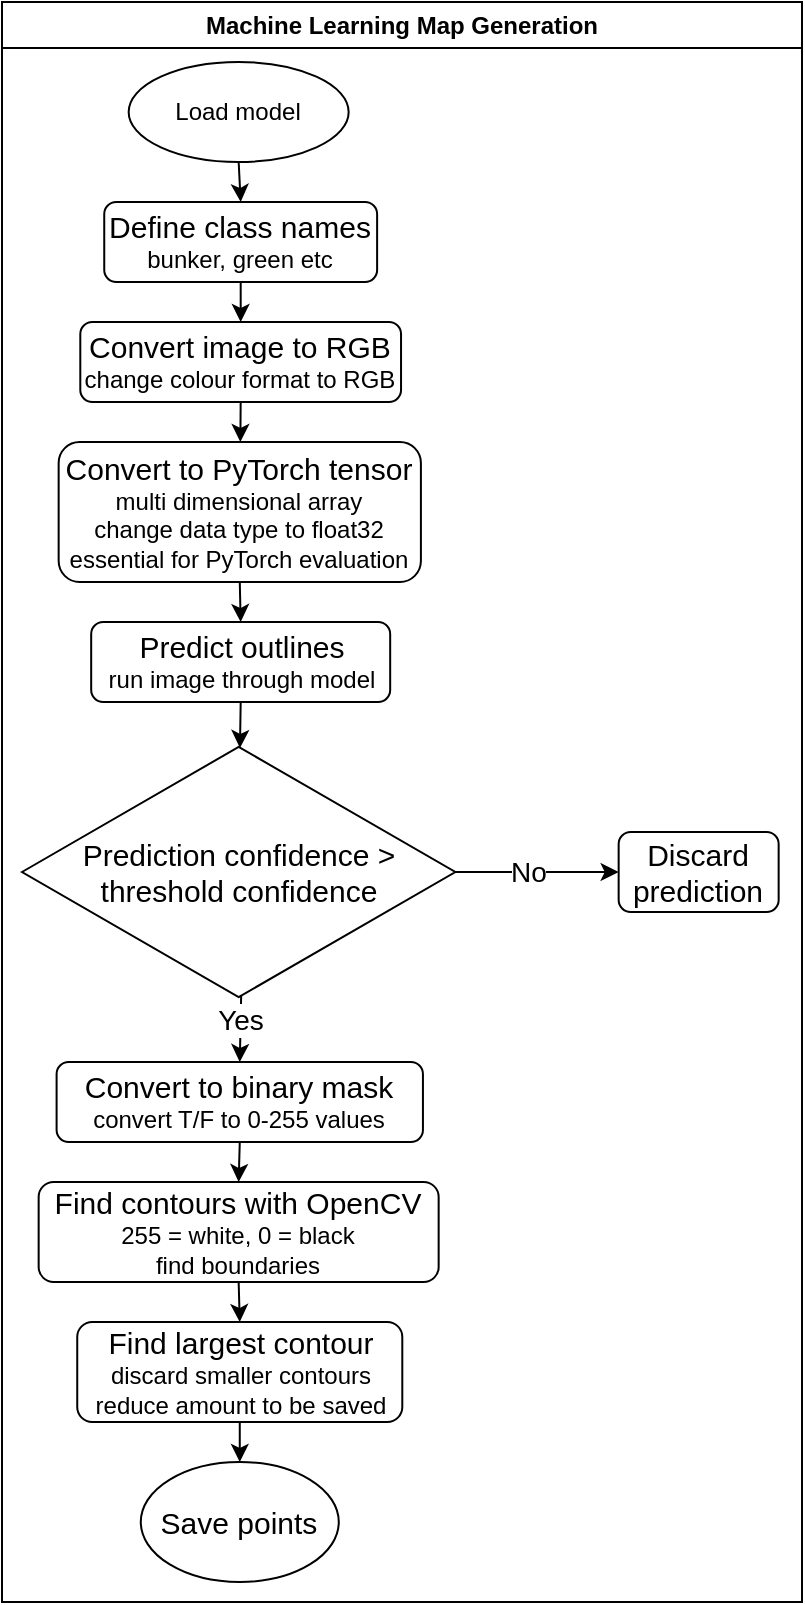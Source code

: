 <mxfile version="27.1.1">
  <diagram name="Page-1" id="HRGJyEPGa_MsWdXGEaco">
    <mxGraphModel dx="1424" dy="802" grid="1" gridSize="10" guides="1" tooltips="1" connect="1" arrows="1" fold="1" page="1" pageScale="1" pageWidth="850" pageHeight="1100" math="0" shadow="0">
      <root>
        <mxCell id="0" />
        <mxCell id="1" parent="0" />
        <mxCell id="yIRdzj23Edwq_WL7bTfc-16" value="Machine Learning Map Generation" style="swimlane;whiteSpace=wrap;html=1;" parent="1" vertex="1">
          <mxGeometry x="80" y="140" width="400" height="800" as="geometry">
            <mxRectangle x="150" y="110" width="270" height="30" as="alternateBounds" />
          </mxGeometry>
        </mxCell>
        <mxCell id="yIRdzj23Edwq_WL7bTfc-58" value="Load model" style="ellipse;whiteSpace=wrap;html=1;" parent="yIRdzj23Edwq_WL7bTfc-16" vertex="1">
          <mxGeometry x="63.33" y="30" width="110" height="50" as="geometry" />
        </mxCell>
        <mxCell id="yIRdzj23Edwq_WL7bTfc-59" value="&lt;div&gt;&lt;font style=&quot;font-size: 15px;&quot;&gt;Convert image to RGB&lt;/font&gt;&lt;/div&gt;change colour format to RGB" style="rounded=1;whiteSpace=wrap;html=1;" parent="yIRdzj23Edwq_WL7bTfc-16" vertex="1">
          <mxGeometry x="39.15" y="160" width="160.37" height="40" as="geometry" />
        </mxCell>
        <mxCell id="yIRdzj23Edwq_WL7bTfc-68" value="&lt;div&gt;&lt;font style=&quot;font-size: 15px;&quot;&gt;Convert to PyTorch tensor&lt;/font&gt;&lt;/div&gt;&lt;div&gt;multi dimensional array&lt;/div&gt;&lt;div&gt;change data type to float32&lt;/div&gt;&lt;div&gt;essential for PyTorch evaluation&lt;/div&gt;" style="rounded=1;whiteSpace=wrap;html=1;" parent="yIRdzj23Edwq_WL7bTfc-16" vertex="1">
          <mxGeometry x="28.33" y="220" width="181.12" height="70" as="geometry" />
        </mxCell>
        <mxCell id="yIRdzj23Edwq_WL7bTfc-67" value="&lt;div&gt;&lt;font style=&quot;font-size: 15px;&quot;&gt;Predict outlines&lt;/font&gt;&lt;/div&gt;&lt;div&gt;run image through model&lt;/div&gt;" style="rounded=1;whiteSpace=wrap;html=1;" parent="yIRdzj23Edwq_WL7bTfc-16" vertex="1">
          <mxGeometry x="44.59" y="310" width="149.5" height="40" as="geometry" />
        </mxCell>
        <mxCell id="yIRdzj23Edwq_WL7bTfc-66" value="&lt;div&gt;&lt;font style=&quot;font-size: 15px;&quot;&gt;Define class names&lt;/font&gt;&lt;/div&gt;bunker, green etc" style="rounded=1;whiteSpace=wrap;html=1;" parent="yIRdzj23Edwq_WL7bTfc-16" vertex="1">
          <mxGeometry x="51.12" y="100" width="136.44" height="40" as="geometry" />
        </mxCell>
        <mxCell id="yIRdzj23Edwq_WL7bTfc-69" value="" style="endArrow=classic;html=1;rounded=0;exitX=0.5;exitY=1;exitDx=0;exitDy=0;entryX=0.5;entryY=0;entryDx=0;entryDy=0;" parent="yIRdzj23Edwq_WL7bTfc-16" source="yIRdzj23Edwq_WL7bTfc-58" target="yIRdzj23Edwq_WL7bTfc-66" edge="1">
          <mxGeometry width="50" height="50" relative="1" as="geometry">
            <mxPoint x="94.33" y="380" as="sourcePoint" />
            <mxPoint x="144.33" y="330" as="targetPoint" />
          </mxGeometry>
        </mxCell>
        <mxCell id="yIRdzj23Edwq_WL7bTfc-70" value="" style="endArrow=classic;html=1;rounded=0;exitX=0.5;exitY=1;exitDx=0;exitDy=0;entryX=0.5;entryY=0;entryDx=0;entryDy=0;" parent="yIRdzj23Edwq_WL7bTfc-16" source="yIRdzj23Edwq_WL7bTfc-66" target="yIRdzj23Edwq_WL7bTfc-59" edge="1">
          <mxGeometry width="50" height="50" relative="1" as="geometry">
            <mxPoint x="119.34" y="150" as="sourcePoint" />
            <mxPoint x="144.33" y="340" as="targetPoint" />
          </mxGeometry>
        </mxCell>
        <mxCell id="yIRdzj23Edwq_WL7bTfc-71" value="" style="endArrow=classic;html=1;rounded=0;exitX=0.5;exitY=1;exitDx=0;exitDy=0;" parent="yIRdzj23Edwq_WL7bTfc-16" source="yIRdzj23Edwq_WL7bTfc-59" target="yIRdzj23Edwq_WL7bTfc-68" edge="1">
          <mxGeometry width="50" height="50" relative="1" as="geometry">
            <mxPoint x="119.335" y="280" as="sourcePoint" />
            <mxPoint x="144.33" y="420" as="targetPoint" />
          </mxGeometry>
        </mxCell>
        <mxCell id="yIRdzj23Edwq_WL7bTfc-72" value="" style="endArrow=classic;html=1;rounded=0;exitX=0.5;exitY=1;exitDx=0;exitDy=0;entryX=0.5;entryY=0;entryDx=0;entryDy=0;" parent="yIRdzj23Edwq_WL7bTfc-16" source="yIRdzj23Edwq_WL7bTfc-68" target="yIRdzj23Edwq_WL7bTfc-67" edge="1">
          <mxGeometry width="50" height="50" relative="1" as="geometry">
            <mxPoint x="94.33" y="470" as="sourcePoint" />
            <mxPoint x="144.33" y="420" as="targetPoint" />
          </mxGeometry>
        </mxCell>
        <mxCell id="yIRdzj23Edwq_WL7bTfc-73" value="" style="endArrow=classic;html=1;rounded=0;exitX=0.5;exitY=1;exitDx=0;exitDy=0;entryX=0.503;entryY=0.023;entryDx=0;entryDy=0;entryPerimeter=0;" parent="yIRdzj23Edwq_WL7bTfc-16" source="yIRdzj23Edwq_WL7bTfc-67" target="TKAaeQjVlTHLiYXkb0am-1" edge="1">
          <mxGeometry width="50" height="50" relative="1" as="geometry">
            <mxPoint x="94.33" y="470" as="sourcePoint" />
            <mxPoint x="119.34" y="370" as="targetPoint" />
          </mxGeometry>
        </mxCell>
        <mxCell id="yIRdzj23Edwq_WL7bTfc-83" value="&lt;div&gt;&lt;font style=&quot;font-size: 15px;&quot;&gt;Convert to binary mask&lt;/font&gt;&lt;/div&gt;&lt;div&gt;&lt;font&gt;convert T/F to 0-255 values&lt;/font&gt;&lt;/div&gt;" style="rounded=1;whiteSpace=wrap;html=1;" parent="yIRdzj23Edwq_WL7bTfc-16" vertex="1">
          <mxGeometry x="27.3" y="530" width="183.17" height="40" as="geometry" />
        </mxCell>
        <mxCell id="yIRdzj23Edwq_WL7bTfc-85" value="" style="endArrow=classic;html=1;rounded=0;entryX=0.5;entryY=0;entryDx=0;entryDy=0;exitX=0.506;exitY=0.954;exitDx=0;exitDy=0;exitPerimeter=0;" parent="yIRdzj23Edwq_WL7bTfc-16" source="TKAaeQjVlTHLiYXkb0am-1" target="yIRdzj23Edwq_WL7bTfc-83" edge="1">
          <mxGeometry width="50" height="50" relative="1" as="geometry">
            <mxPoint x="128.33" y="520" as="sourcePoint" />
            <mxPoint x="307.71" y="400" as="targetPoint" />
          </mxGeometry>
        </mxCell>
        <mxCell id="yIRdzj23Edwq_WL7bTfc-86" value="&lt;font style=&quot;font-size: 14px;&quot;&gt;Yes&lt;/font&gt;" style="edgeLabel;html=1;align=center;verticalAlign=middle;resizable=0;points=[];" parent="yIRdzj23Edwq_WL7bTfc-85" vertex="1" connectable="0">
          <mxGeometry x="-0.2" y="-1" relative="1" as="geometry">
            <mxPoint as="offset" />
          </mxGeometry>
        </mxCell>
        <mxCell id="yIRdzj23Edwq_WL7bTfc-90" value="&lt;font style=&quot;font-size: 15px;&quot;&gt;Discard prediction&lt;/font&gt;" style="rounded=1;whiteSpace=wrap;html=1;" parent="yIRdzj23Edwq_WL7bTfc-16" vertex="1">
          <mxGeometry x="308.33" y="415" width="80" height="40" as="geometry" />
        </mxCell>
        <mxCell id="yIRdzj23Edwq_WL7bTfc-93" value="" style="endArrow=classic;html=1;rounded=0;entryX=0;entryY=0.5;entryDx=0;entryDy=0;exitX=0.988;exitY=0.5;exitDx=0;exitDy=0;exitPerimeter=0;" parent="yIRdzj23Edwq_WL7bTfc-16" source="TKAaeQjVlTHLiYXkb0am-1" target="yIRdzj23Edwq_WL7bTfc-90" edge="1">
          <mxGeometry width="50" height="50" relative="1" as="geometry">
            <mxPoint x="230" y="470" as="sourcePoint" />
            <mxPoint x="309.41" y="470" as="targetPoint" />
          </mxGeometry>
        </mxCell>
        <mxCell id="yIRdzj23Edwq_WL7bTfc-96" value="&lt;font style=&quot;font-size: 14px;&quot;&gt;No&lt;/font&gt;" style="edgeLabel;html=1;align=center;verticalAlign=middle;resizable=0;points=[];" parent="yIRdzj23Edwq_WL7bTfc-93" vertex="1" connectable="0">
          <mxGeometry x="-0.097" y="3" relative="1" as="geometry">
            <mxPoint x="1" y="3" as="offset" />
          </mxGeometry>
        </mxCell>
        <mxCell id="TKAaeQjVlTHLiYXkb0am-1" value="&lt;font style=&quot;font-size: 15px;&quot;&gt;Prediction confidence &amp;gt; threshold confidence&lt;/font&gt;" style="html=1;whiteSpace=wrap;aspect=fixed;shape=isoRectangle;" vertex="1" parent="yIRdzj23Edwq_WL7bTfc-16">
          <mxGeometry x="10" y="370" width="216.67" height="130" as="geometry" />
        </mxCell>
        <mxCell id="yIRdzj23Edwq_WL7bTfc-92" value="&lt;div&gt;&lt;font style=&quot;font-size: 15px;&quot;&gt;Find largest contour&lt;/font&gt;&lt;/div&gt;&lt;div&gt;&lt;font&gt;discard smaller contours&lt;/font&gt;&lt;/div&gt;&lt;div&gt;&lt;font&gt;reduce amount to be saved&lt;/font&gt;&lt;/div&gt;" style="rounded=1;whiteSpace=wrap;html=1;" parent="yIRdzj23Edwq_WL7bTfc-16" vertex="1">
          <mxGeometry x="37.62" y="660" width="162.53" height="50" as="geometry" />
        </mxCell>
        <mxCell id="yIRdzj23Edwq_WL7bTfc-84" value="&lt;div&gt;&lt;font style=&quot;font-size: 15px;&quot;&gt;Find contours with OpenCV&lt;/font&gt;&lt;/div&gt;&lt;div&gt;255 = white, 0 = black&lt;/div&gt;&lt;div&gt;find boundaries&lt;/div&gt;" style="rounded=1;whiteSpace=wrap;html=1;" parent="yIRdzj23Edwq_WL7bTfc-16" vertex="1">
          <mxGeometry x="18.33" y="590" width="200" height="50" as="geometry" />
        </mxCell>
        <mxCell id="yIRdzj23Edwq_WL7bTfc-88" value="" style="endArrow=classic;html=1;rounded=0;exitX=0.5;exitY=1;exitDx=0;exitDy=0;entryX=0.5;entryY=0;entryDx=0;entryDy=0;" parent="yIRdzj23Edwq_WL7bTfc-16" source="yIRdzj23Edwq_WL7bTfc-83" target="yIRdzj23Edwq_WL7bTfc-84" edge="1">
          <mxGeometry width="50" height="50" relative="1" as="geometry">
            <mxPoint x="259.37" y="510" as="sourcePoint" />
            <mxPoint x="309.37" y="460" as="targetPoint" />
          </mxGeometry>
        </mxCell>
        <mxCell id="yIRdzj23Edwq_WL7bTfc-97" value="" style="endArrow=classic;html=1;rounded=0;exitX=0.5;exitY=1;exitDx=0;exitDy=0;entryX=0.5;entryY=0;entryDx=0;entryDy=0;" parent="yIRdzj23Edwq_WL7bTfc-16" source="yIRdzj23Edwq_WL7bTfc-84" target="yIRdzj23Edwq_WL7bTfc-92" edge="1">
          <mxGeometry width="50" height="50" relative="1" as="geometry">
            <mxPoint x="259.37" y="530" as="sourcePoint" />
            <mxPoint x="309.37" y="480" as="targetPoint" />
          </mxGeometry>
        </mxCell>
        <mxCell id="TKAaeQjVlTHLiYXkb0am-3" value="&lt;font style=&quot;font-size: 15px;&quot;&gt;Save points&lt;/font&gt;" style="ellipse;whiteSpace=wrap;html=1;" vertex="1" parent="yIRdzj23Edwq_WL7bTfc-16">
          <mxGeometry x="69.39" y="730" width="99" height="60" as="geometry" />
        </mxCell>
        <mxCell id="yIRdzj23Edwq_WL7bTfc-98" value="" style="endArrow=classic;html=1;rounded=0;exitX=0.5;exitY=1;exitDx=0;exitDy=0;entryX=0.5;entryY=0;entryDx=0;entryDy=0;" parent="yIRdzj23Edwq_WL7bTfc-16" source="yIRdzj23Edwq_WL7bTfc-92" target="TKAaeQjVlTHLiYXkb0am-3" edge="1">
          <mxGeometry width="50" height="50" relative="1" as="geometry">
            <mxPoint x="259.37" y="530" as="sourcePoint" />
            <mxPoint x="118.33" y="730" as="targetPoint" />
          </mxGeometry>
        </mxCell>
      </root>
    </mxGraphModel>
  </diagram>
</mxfile>
